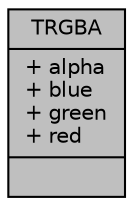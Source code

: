 digraph "TRGBA"
{
 // LATEX_PDF_SIZE
  edge [fontname="Helvetica",fontsize="10",labelfontname="Helvetica",labelfontsize="10"];
  node [fontname="Helvetica",fontsize="10",shape=record];
  Node1 [label="{TRGBA\n|+ alpha\l+ blue\l+ green\l+ red\l|}",height=0.2,width=0.4,color="black", fillcolor="grey75", style="filled", fontcolor="black",tooltip=" "];
}
